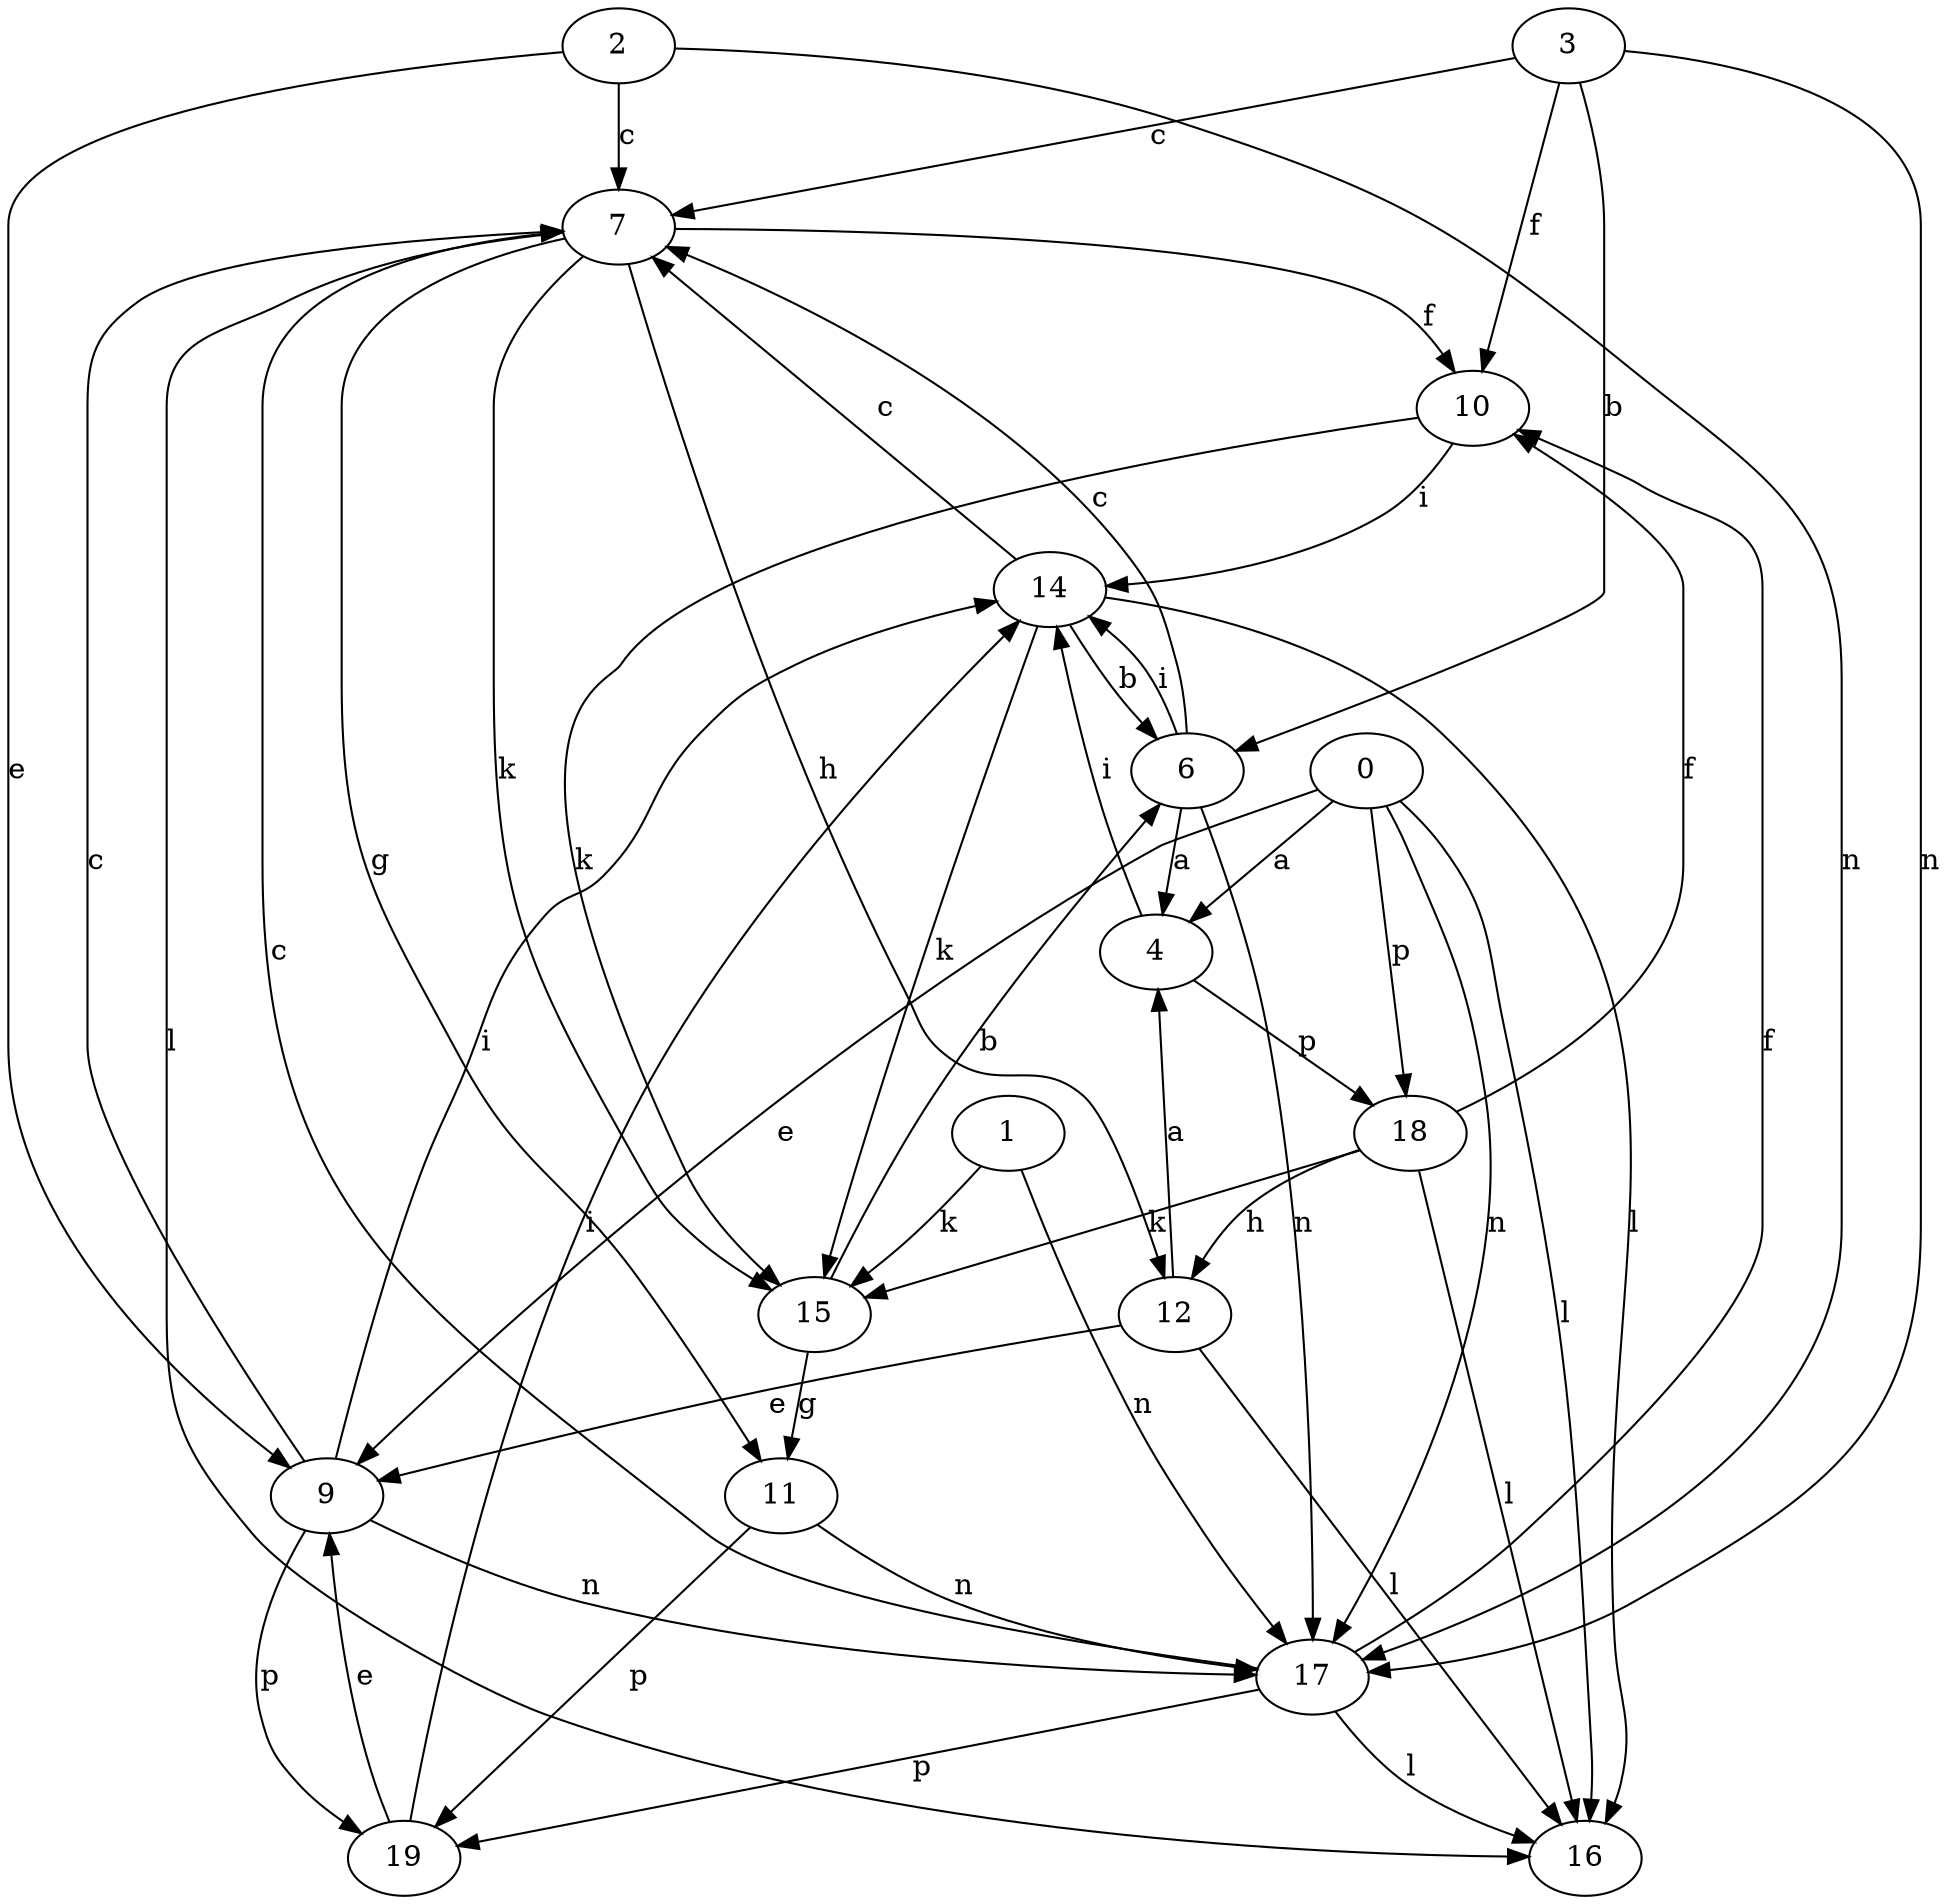 strict digraph  {
2;
3;
0;
4;
6;
7;
9;
10;
11;
12;
14;
15;
16;
17;
18;
19;
1;
2 -> 7  [label=c];
2 -> 9  [label=e];
2 -> 17  [label=n];
3 -> 6  [label=b];
3 -> 7  [label=c];
3 -> 10  [label=f];
3 -> 17  [label=n];
0 -> 4  [label=a];
0 -> 9  [label=e];
0 -> 16  [label=l];
0 -> 17  [label=n];
0 -> 18  [label=p];
4 -> 14  [label=i];
4 -> 18  [label=p];
6 -> 4  [label=a];
6 -> 7  [label=c];
6 -> 14  [label=i];
6 -> 17  [label=n];
7 -> 10  [label=f];
7 -> 11  [label=g];
7 -> 12  [label=h];
7 -> 15  [label=k];
7 -> 16  [label=l];
9 -> 7  [label=c];
9 -> 14  [label=i];
9 -> 17  [label=n];
9 -> 19  [label=p];
10 -> 14  [label=i];
10 -> 15  [label=k];
11 -> 17  [label=n];
11 -> 19  [label=p];
12 -> 4  [label=a];
12 -> 9  [label=e];
12 -> 16  [label=l];
14 -> 6  [label=b];
14 -> 7  [label=c];
14 -> 15  [label=k];
14 -> 16  [label=l];
15 -> 6  [label=b];
15 -> 11  [label=g];
17 -> 7  [label=c];
17 -> 10  [label=f];
17 -> 16  [label=l];
17 -> 19  [label=p];
18 -> 10  [label=f];
18 -> 12  [label=h];
18 -> 15  [label=k];
18 -> 16  [label=l];
19 -> 9  [label=e];
19 -> 14  [label=i];
1 -> 15  [label=k];
1 -> 17  [label=n];
}
